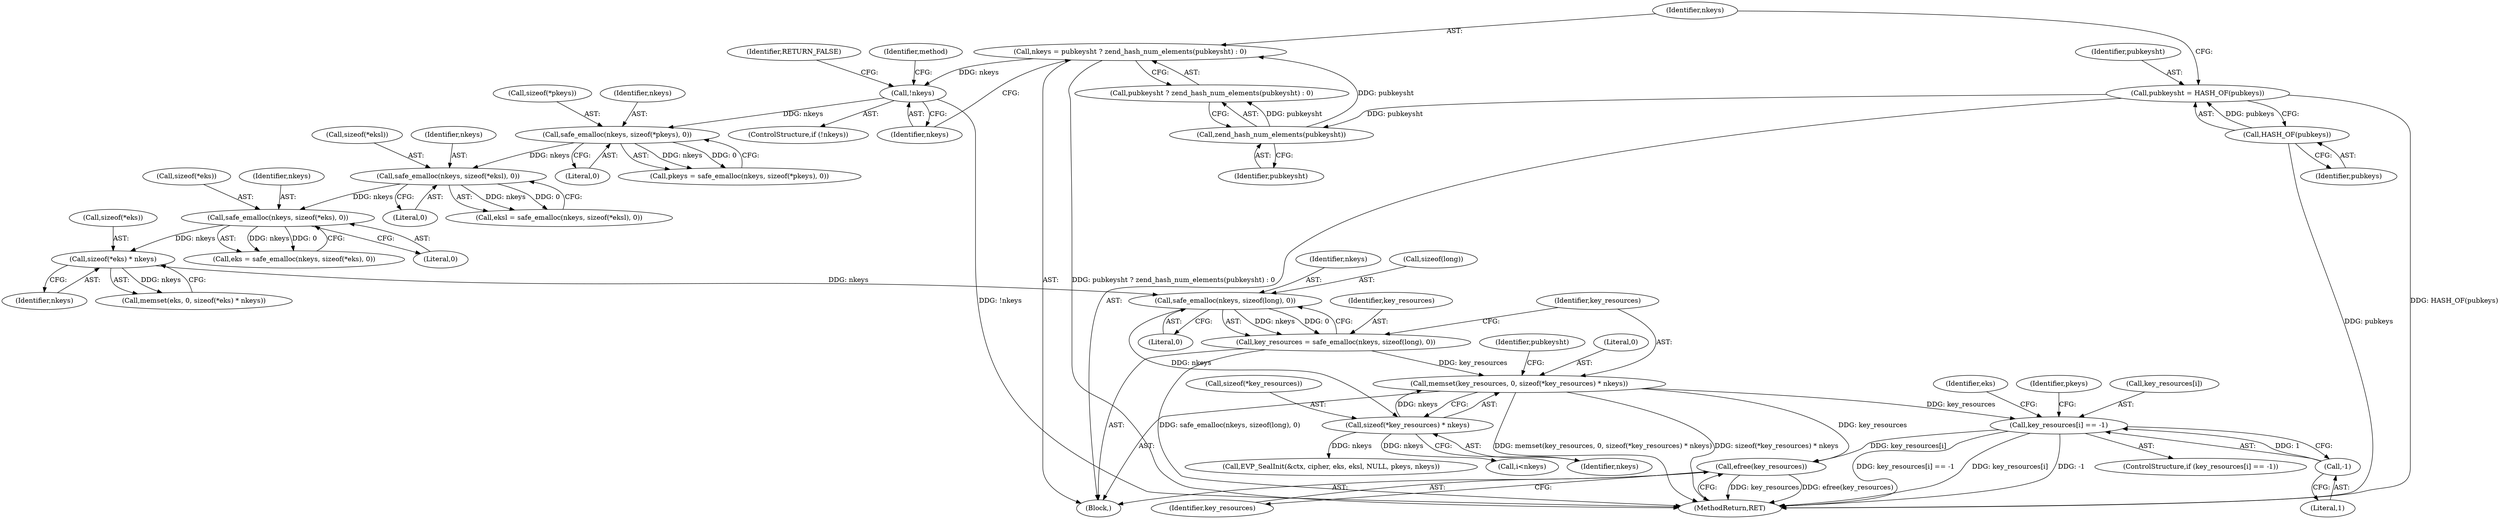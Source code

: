 digraph "0_php_89637c6b41b510c20d262c17483f582f115c66d6@array" {
"1000476" [label="(Call,key_resources[i] == -1)"];
"1000219" [label="(Call,memset(key_resources, 0, sizeof(*key_resources) * nkeys))"];
"1000212" [label="(Call,key_resources = safe_emalloc(nkeys, sizeof(long), 0))"];
"1000214" [label="(Call,safe_emalloc(nkeys, sizeof(long), 0))"];
"1000207" [label="(Call,sizeof(*eks) * nkeys)"];
"1000198" [label="(Call,safe_emalloc(nkeys, sizeof(*eks), 0))"];
"1000190" [label="(Call,safe_emalloc(nkeys, sizeof(*eksl), 0))"];
"1000182" [label="(Call,safe_emalloc(nkeys, sizeof(*pkeys), 0))"];
"1000152" [label="(Call,!nkeys)"];
"1000144" [label="(Call,nkeys = pubkeysht ? zend_hash_num_elements(pubkeysht) : 0)"];
"1000148" [label="(Call,zend_hash_num_elements(pubkeysht))"];
"1000140" [label="(Call,pubkeysht = HASH_OF(pubkeys))"];
"1000142" [label="(Call,HASH_OF(pubkeys))"];
"1000222" [label="(Call,sizeof(*key_resources) * nkeys)"];
"1000480" [label="(Call,-1)"];
"1000502" [label="(Call,efree(key_resources))"];
"1000220" [label="(Identifier,key_resources)"];
"1000142" [label="(Call,HASH_OF(pubkeys))"];
"1000148" [label="(Call,zend_hash_num_elements(pubkeysht))"];
"1000228" [label="(Identifier,pubkeysht)"];
"1000195" [label="(Literal,0)"];
"1000190" [label="(Call,safe_emalloc(nkeys, sizeof(*eksl), 0))"];
"1000208" [label="(Call,sizeof(*eks))"];
"1000182" [label="(Call,safe_emalloc(nkeys, sizeof(*pkeys), 0))"];
"1000149" [label="(Identifier,pubkeysht)"];
"1000489" [label="(Identifier,eks)"];
"1000196" [label="(Call,eks = safe_emalloc(nkeys, sizeof(*eks), 0))"];
"1000203" [label="(Literal,0)"];
"1000155" [label="(Identifier,RETURN_FALSE)"];
"1000485" [label="(Identifier,pkeys)"];
"1000504" [label="(MethodReturn,RET)"];
"1000216" [label="(Call,sizeof(long))"];
"1000475" [label="(ControlStructure,if (key_resources[i] == -1))"];
"1000211" [label="(Identifier,nkeys)"];
"1000226" [label="(Identifier,nkeys)"];
"1000218" [label="(Literal,0)"];
"1000503" [label="(Identifier,key_resources)"];
"1000152" [label="(Call,!nkeys)"];
"1000477" [label="(Call,key_resources[i])"];
"1000192" [label="(Call,sizeof(*eksl))"];
"1000140" [label="(Call,pubkeysht = HASH_OF(pubkeys))"];
"1000476" [label="(Call,key_resources[i] == -1)"];
"1000187" [label="(Literal,0)"];
"1000200" [label="(Call,sizeof(*eks))"];
"1000145" [label="(Identifier,nkeys)"];
"1000213" [label="(Identifier,key_resources)"];
"1000219" [label="(Call,memset(key_resources, 0, sizeof(*key_resources) * nkeys))"];
"1000180" [label="(Call,pkeys = safe_emalloc(nkeys, sizeof(*pkeys), 0))"];
"1000151" [label="(ControlStructure,if (!nkeys))"];
"1000204" [label="(Call,memset(eks, 0, sizeof(*eks) * nkeys))"];
"1000153" [label="(Identifier,nkeys)"];
"1000144" [label="(Call,nkeys = pubkeysht ? zend_hash_num_elements(pubkeysht) : 0)"];
"1000107" [label="(Block,)"];
"1000143" [label="(Identifier,pubkeys)"];
"1000222" [label="(Call,sizeof(*key_resources) * nkeys)"];
"1000212" [label="(Call,key_resources = safe_emalloc(nkeys, sizeof(long), 0))"];
"1000207" [label="(Call,sizeof(*eks) * nkeys)"];
"1000221" [label="(Literal,0)"];
"1000215" [label="(Identifier,nkeys)"];
"1000199" [label="(Identifier,nkeys)"];
"1000146" [label="(Call,pubkeysht ? zend_hash_num_elements(pubkeysht) : 0)"];
"1000141" [label="(Identifier,pubkeysht)"];
"1000198" [label="(Call,safe_emalloc(nkeys, sizeof(*eks), 0))"];
"1000480" [label="(Call,-1)"];
"1000184" [label="(Call,sizeof(*pkeys))"];
"1000191" [label="(Identifier,nkeys)"];
"1000223" [label="(Call,sizeof(*key_resources))"];
"1000469" [label="(Call,i<nkeys)"];
"1000481" [label="(Literal,1)"];
"1000183" [label="(Identifier,nkeys)"];
"1000214" [label="(Call,safe_emalloc(nkeys, sizeof(long), 0))"];
"1000157" [label="(Identifier,method)"];
"1000314" [label="(Call,EVP_SealInit(&ctx, cipher, eks, eksl, NULL, pkeys, nkeys))"];
"1000502" [label="(Call,efree(key_resources))"];
"1000188" [label="(Call,eksl = safe_emalloc(nkeys, sizeof(*eksl), 0))"];
"1000476" -> "1000475"  [label="AST: "];
"1000476" -> "1000480"  [label="CFG: "];
"1000477" -> "1000476"  [label="AST: "];
"1000480" -> "1000476"  [label="AST: "];
"1000485" -> "1000476"  [label="CFG: "];
"1000489" -> "1000476"  [label="CFG: "];
"1000476" -> "1000504"  [label="DDG: key_resources[i] == -1"];
"1000476" -> "1000504"  [label="DDG: key_resources[i]"];
"1000476" -> "1000504"  [label="DDG: -1"];
"1000219" -> "1000476"  [label="DDG: key_resources"];
"1000480" -> "1000476"  [label="DDG: 1"];
"1000476" -> "1000502"  [label="DDG: key_resources[i]"];
"1000219" -> "1000107"  [label="AST: "];
"1000219" -> "1000222"  [label="CFG: "];
"1000220" -> "1000219"  [label="AST: "];
"1000221" -> "1000219"  [label="AST: "];
"1000222" -> "1000219"  [label="AST: "];
"1000228" -> "1000219"  [label="CFG: "];
"1000219" -> "1000504"  [label="DDG: memset(key_resources, 0, sizeof(*key_resources) * nkeys)"];
"1000219" -> "1000504"  [label="DDG: sizeof(*key_resources) * nkeys"];
"1000212" -> "1000219"  [label="DDG: key_resources"];
"1000222" -> "1000219"  [label="DDG: nkeys"];
"1000219" -> "1000502"  [label="DDG: key_resources"];
"1000212" -> "1000107"  [label="AST: "];
"1000212" -> "1000214"  [label="CFG: "];
"1000213" -> "1000212"  [label="AST: "];
"1000214" -> "1000212"  [label="AST: "];
"1000220" -> "1000212"  [label="CFG: "];
"1000212" -> "1000504"  [label="DDG: safe_emalloc(nkeys, sizeof(long), 0)"];
"1000214" -> "1000212"  [label="DDG: nkeys"];
"1000214" -> "1000212"  [label="DDG: 0"];
"1000214" -> "1000218"  [label="CFG: "];
"1000215" -> "1000214"  [label="AST: "];
"1000216" -> "1000214"  [label="AST: "];
"1000218" -> "1000214"  [label="AST: "];
"1000207" -> "1000214"  [label="DDG: nkeys"];
"1000214" -> "1000222"  [label="DDG: nkeys"];
"1000207" -> "1000204"  [label="AST: "];
"1000207" -> "1000211"  [label="CFG: "];
"1000208" -> "1000207"  [label="AST: "];
"1000211" -> "1000207"  [label="AST: "];
"1000204" -> "1000207"  [label="CFG: "];
"1000207" -> "1000204"  [label="DDG: nkeys"];
"1000198" -> "1000207"  [label="DDG: nkeys"];
"1000198" -> "1000196"  [label="AST: "];
"1000198" -> "1000203"  [label="CFG: "];
"1000199" -> "1000198"  [label="AST: "];
"1000200" -> "1000198"  [label="AST: "];
"1000203" -> "1000198"  [label="AST: "];
"1000196" -> "1000198"  [label="CFG: "];
"1000198" -> "1000196"  [label="DDG: nkeys"];
"1000198" -> "1000196"  [label="DDG: 0"];
"1000190" -> "1000198"  [label="DDG: nkeys"];
"1000190" -> "1000188"  [label="AST: "];
"1000190" -> "1000195"  [label="CFG: "];
"1000191" -> "1000190"  [label="AST: "];
"1000192" -> "1000190"  [label="AST: "];
"1000195" -> "1000190"  [label="AST: "];
"1000188" -> "1000190"  [label="CFG: "];
"1000190" -> "1000188"  [label="DDG: nkeys"];
"1000190" -> "1000188"  [label="DDG: 0"];
"1000182" -> "1000190"  [label="DDG: nkeys"];
"1000182" -> "1000180"  [label="AST: "];
"1000182" -> "1000187"  [label="CFG: "];
"1000183" -> "1000182"  [label="AST: "];
"1000184" -> "1000182"  [label="AST: "];
"1000187" -> "1000182"  [label="AST: "];
"1000180" -> "1000182"  [label="CFG: "];
"1000182" -> "1000180"  [label="DDG: nkeys"];
"1000182" -> "1000180"  [label="DDG: 0"];
"1000152" -> "1000182"  [label="DDG: nkeys"];
"1000152" -> "1000151"  [label="AST: "];
"1000152" -> "1000153"  [label="CFG: "];
"1000153" -> "1000152"  [label="AST: "];
"1000155" -> "1000152"  [label="CFG: "];
"1000157" -> "1000152"  [label="CFG: "];
"1000152" -> "1000504"  [label="DDG: !nkeys"];
"1000144" -> "1000152"  [label="DDG: nkeys"];
"1000144" -> "1000107"  [label="AST: "];
"1000144" -> "1000146"  [label="CFG: "];
"1000145" -> "1000144"  [label="AST: "];
"1000146" -> "1000144"  [label="AST: "];
"1000153" -> "1000144"  [label="CFG: "];
"1000144" -> "1000504"  [label="DDG: pubkeysht ? zend_hash_num_elements(pubkeysht) : 0"];
"1000148" -> "1000144"  [label="DDG: pubkeysht"];
"1000148" -> "1000146"  [label="AST: "];
"1000148" -> "1000149"  [label="CFG: "];
"1000149" -> "1000148"  [label="AST: "];
"1000146" -> "1000148"  [label="CFG: "];
"1000148" -> "1000146"  [label="DDG: pubkeysht"];
"1000140" -> "1000148"  [label="DDG: pubkeysht"];
"1000140" -> "1000107"  [label="AST: "];
"1000140" -> "1000142"  [label="CFG: "];
"1000141" -> "1000140"  [label="AST: "];
"1000142" -> "1000140"  [label="AST: "];
"1000145" -> "1000140"  [label="CFG: "];
"1000140" -> "1000504"  [label="DDG: HASH_OF(pubkeys)"];
"1000142" -> "1000140"  [label="DDG: pubkeys"];
"1000142" -> "1000143"  [label="CFG: "];
"1000143" -> "1000142"  [label="AST: "];
"1000142" -> "1000504"  [label="DDG: pubkeys"];
"1000222" -> "1000226"  [label="CFG: "];
"1000223" -> "1000222"  [label="AST: "];
"1000226" -> "1000222"  [label="AST: "];
"1000222" -> "1000314"  [label="DDG: nkeys"];
"1000222" -> "1000469"  [label="DDG: nkeys"];
"1000480" -> "1000481"  [label="CFG: "];
"1000481" -> "1000480"  [label="AST: "];
"1000502" -> "1000107"  [label="AST: "];
"1000502" -> "1000503"  [label="CFG: "];
"1000503" -> "1000502"  [label="AST: "];
"1000504" -> "1000502"  [label="CFG: "];
"1000502" -> "1000504"  [label="DDG: key_resources"];
"1000502" -> "1000504"  [label="DDG: efree(key_resources)"];
}
